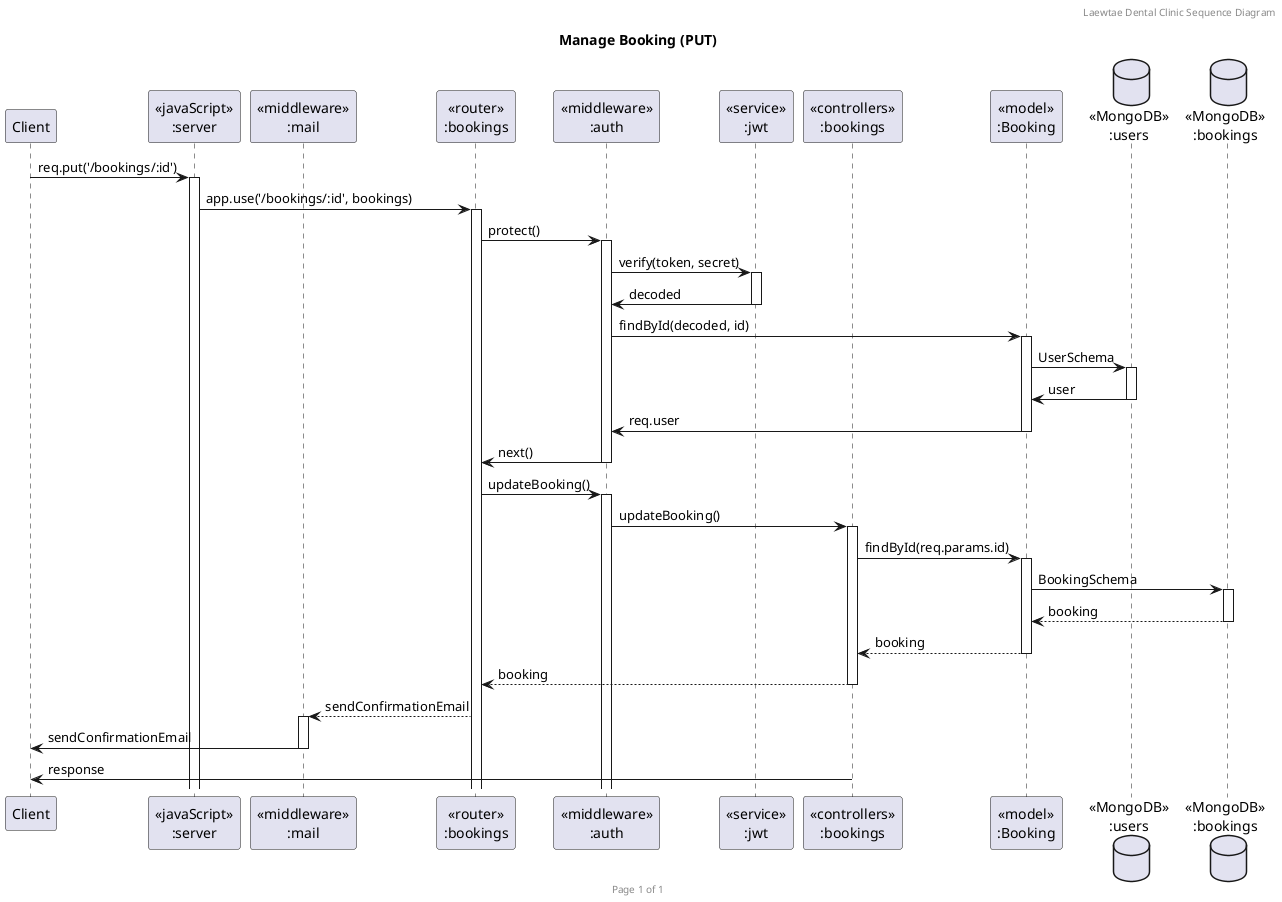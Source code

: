 @startuml Manage Booking (PUT)

header Laewtae Dental Clinic Sequence Diagram
footer Page %page% of %lastpage%
title "Manage Booking (PUT)"

participant "Client" as client
participant "<<javaScript>>\n:server" as server
participant "<<middleware>>\n:mail" as mail
participant "<<router>>\n:bookings" as routerBookings
participant "<<middleware>>\n:auth" as auth
participant "<<service>>\n:jwt" as jwt
participant "<<controllers>>\n:bookings" as controllersBookings
participant "<<model>>\n:Booking" as modelBooking
database "<<MongoDB>>\n:users" as UsersDatabase
database "<<MongoDB>>\n:bookings" as BookingsDatabase

client->server ++:req.put('/bookings/:id')
server->routerBookings ++:app.use('/bookings/:id', bookings)
routerBookings -> auth ++:protect()
auth -> jwt ++:verify(token, secret)
auth <- jwt --:decoded
auth -> modelBooking ++:findById(decoded, id)
modelBooking -> UsersDatabase ++:UserSchema
modelBooking <- UsersDatabase --:user
auth <- modelBooking --:req.user
routerBookings <- auth --:next()
routerBookings -> auth ++:updateBooking()
auth -> controllersBookings ++:updateBooking()
controllersBookings->modelBooking ++:findById(req.params.id)
modelBooking ->BookingsDatabase ++: BookingSchema
BookingsDatabase --> modelBooking --: booking
controllersBookings <-- modelBooking --:booking
routerBookings <-- controllersBookings --:booking
mail <-- routerBookings ++:sendConfirmationEmail
client <- mail --:sendConfirmationEmail
controllersBookings->client --:response

@enduml
